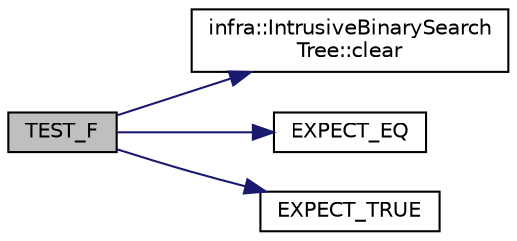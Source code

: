 digraph "TEST_F"
{
 // INTERACTIVE_SVG=YES
  edge [fontname="Helvetica",fontsize="10",labelfontname="Helvetica",labelfontsize="10"];
  node [fontname="Helvetica",fontsize="10",shape=record];
  rankdir="LR";
  Node77 [label="TEST_F",height=0.2,width=0.4,color="black", fillcolor="grey75", style="filled", fontcolor="black"];
  Node77 -> Node78 [color="midnightblue",fontsize="10",style="solid",fontname="Helvetica"];
  Node78 [label="infra::IntrusiveBinarySearch\lTree::clear",height=0.2,width=0.4,color="black", fillcolor="white", style="filled",URL="$d4/dc7/classinfra_1_1_intrusive_binary_search_tree.html#aaf4994ba5dc69ca7b664567eb83cdc73"];
  Node77 -> Node79 [color="midnightblue",fontsize="10",style="solid",fontname="Helvetica"];
  Node79 [label="EXPECT_EQ",height=0.2,width=0.4,color="black", fillcolor="white", style="filled",URL="$d6/def/_test_json_8cpp.html#a82745227e2f0a8edbb4ae630d88a8e86"];
  Node77 -> Node80 [color="midnightblue",fontsize="10",style="solid",fontname="Helvetica"];
  Node80 [label="EXPECT_TRUE",height=0.2,width=0.4,color="black", fillcolor="white", style="filled",URL="$d6/def/_test_json_8cpp.html#a84dbe6e62bbec23a120a258315c7b6dc"];
}
